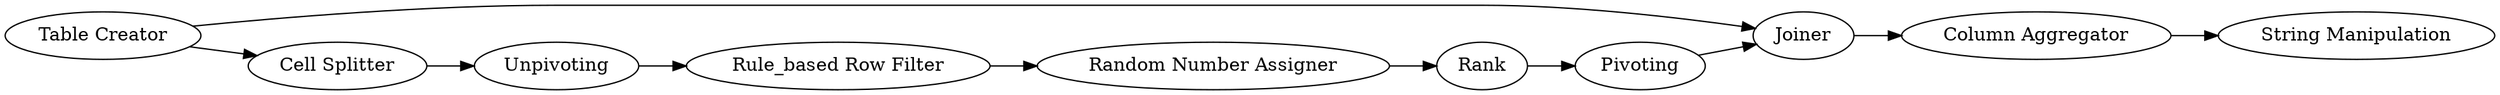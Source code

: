 digraph {
	4 -> 7
	7 -> 8
	6 -> 4
	10 -> 9
	8 -> 10
	9 -> 11
	1 -> 10
	1 -> 2
	2 -> 3
	3 -> 6
	1 [label="Table Creator"]
	7 [label=Rank]
	9 [label="Column Aggregator"]
	11 [label="String Manipulation"]
	4 [label="Random Number Assigner"]
	6 [label="Rule_based Row Filter"]
	8 [label=Pivoting]
	3 [label=Unpivoting]
	2 [label="Cell Splitter"]
	10 [label=Joiner]
	rankdir=LR
}
